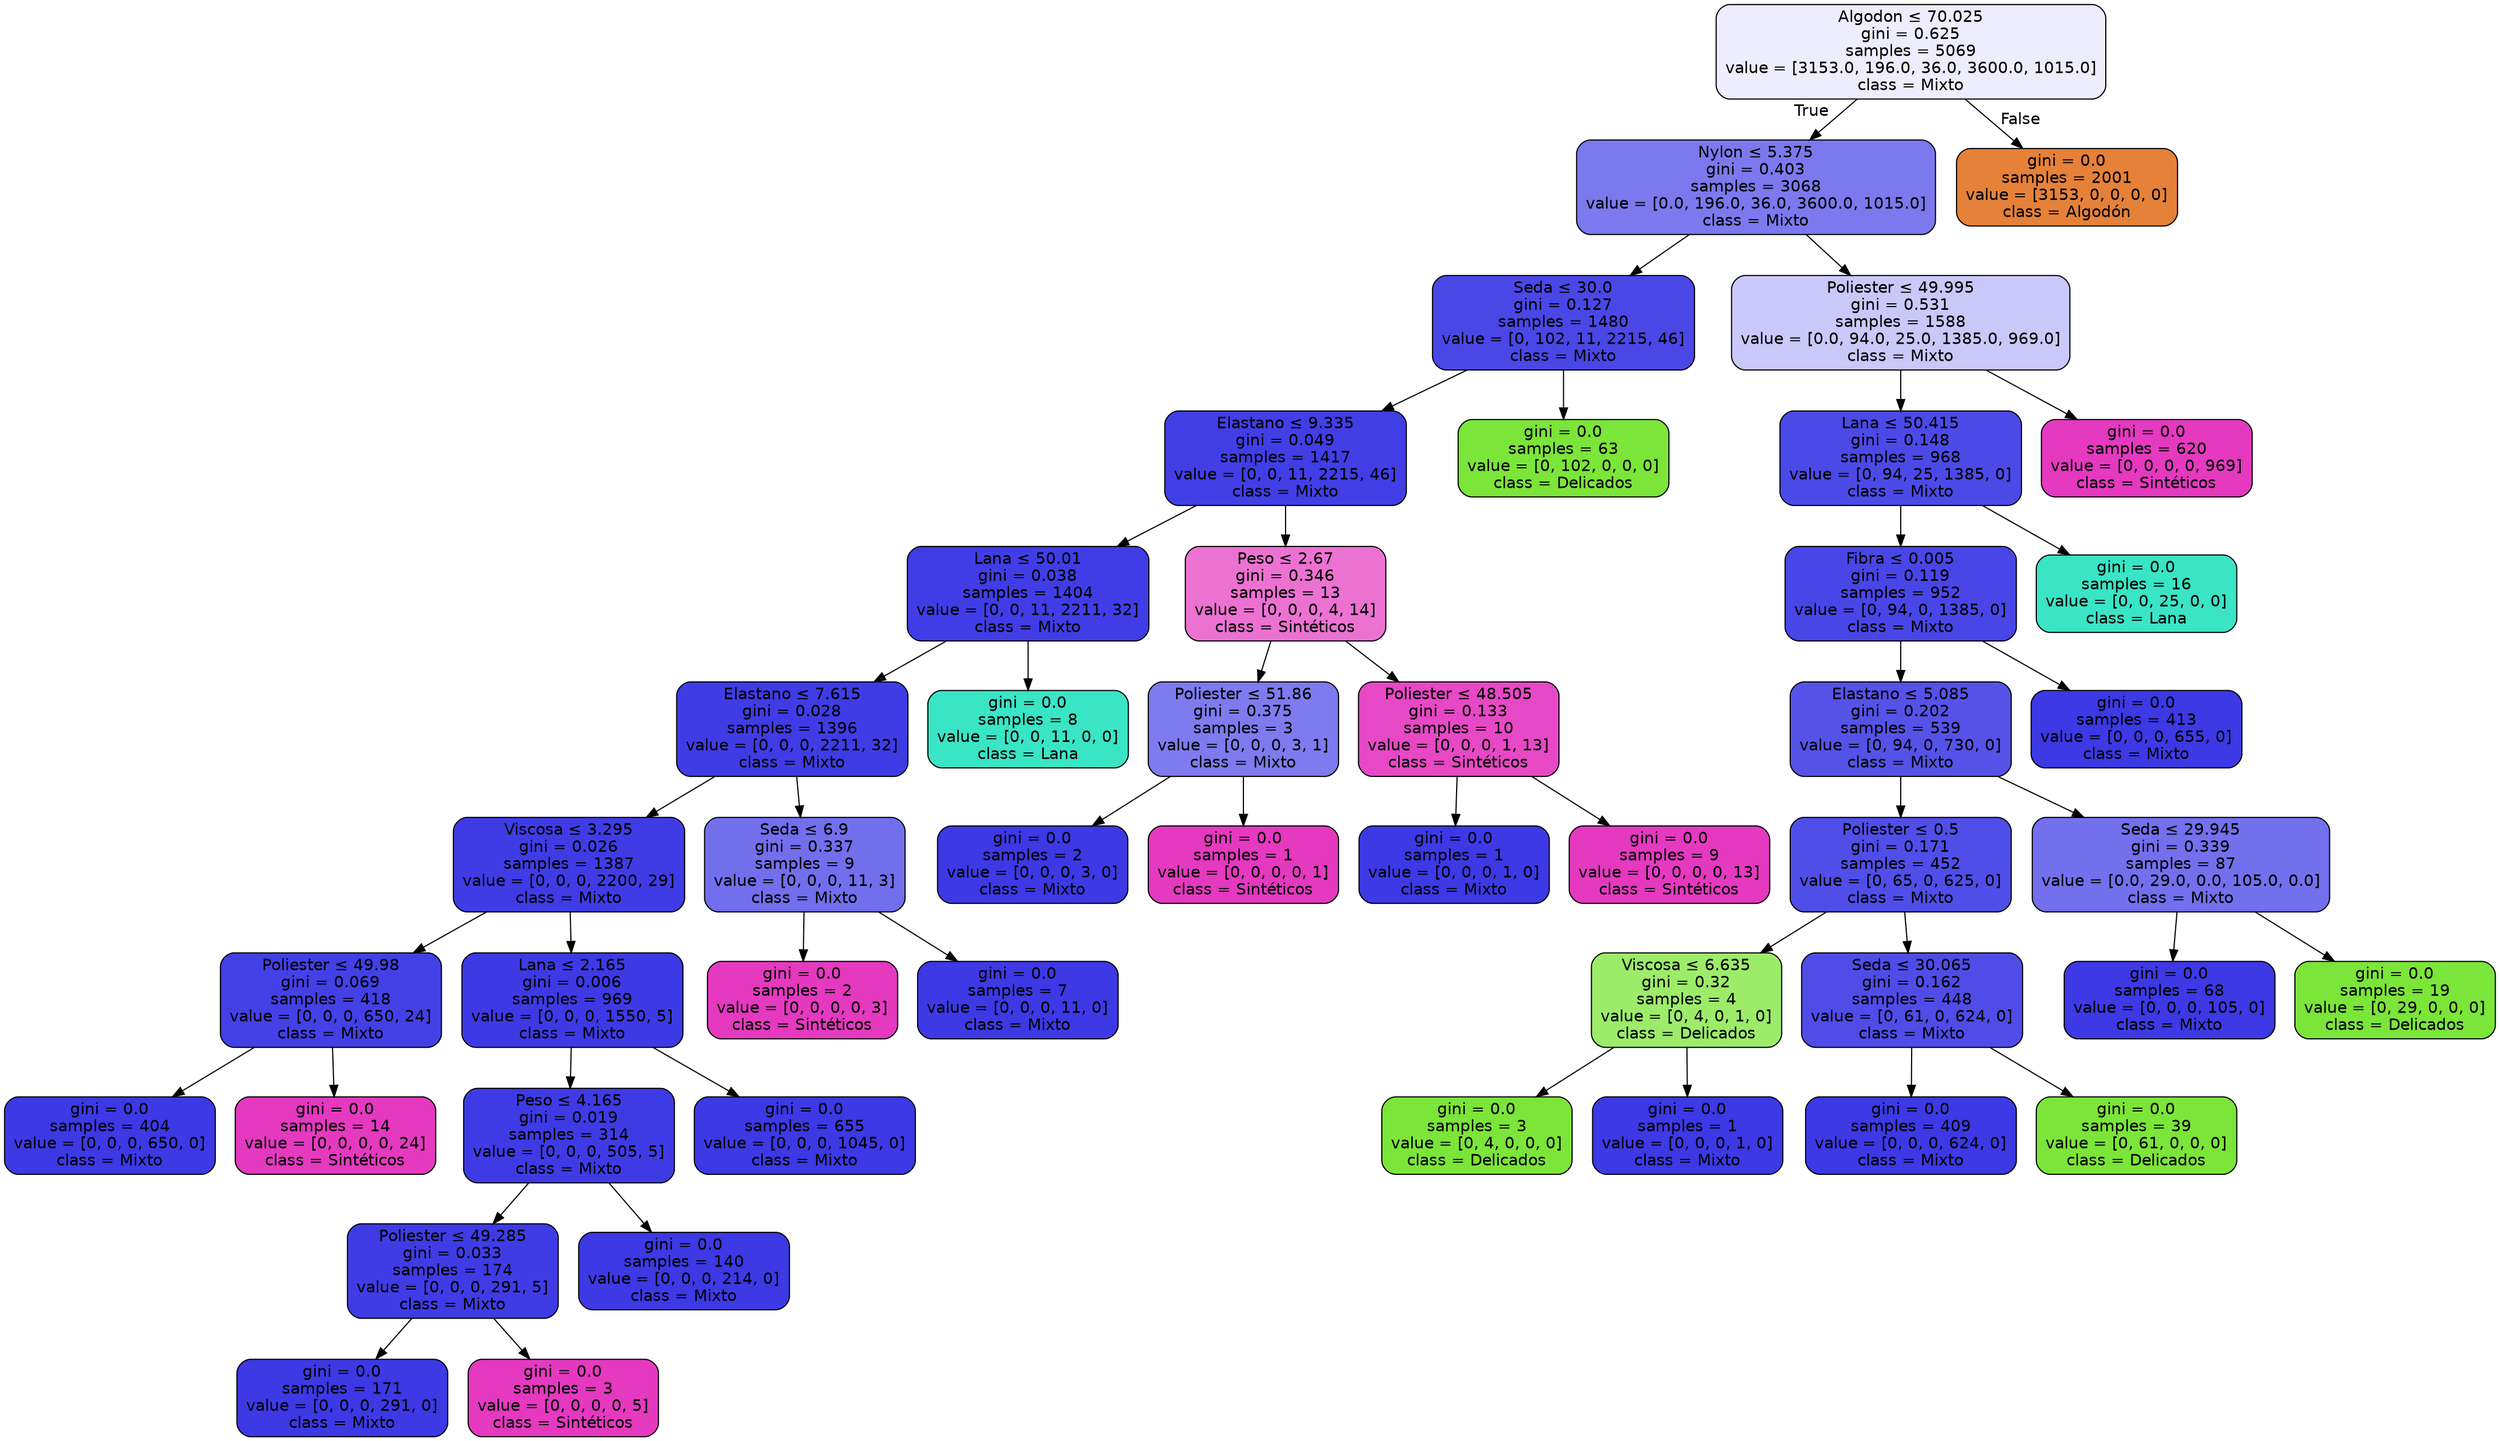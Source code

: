 digraph Tree {
node [shape=box, style="filled, rounded", color="black", fontname="helvetica"] ;
edge [fontname="helvetica"] ;
0 [label=<Algodon &le; 70.025<br/>gini = 0.625<br/>samples = 5069<br/>value = [3153.0, 196.0, 36.0, 3600.0, 1015.0]<br/>class = Mixto>, fillcolor="#ededfd"] ;
1 [label=<Nylon &le; 5.375<br/>gini = 0.403<br/>samples = 3068<br/>value = [0.0, 196.0, 36.0, 3600.0, 1015.0]<br/>class = Mixto>, fillcolor="#7b79ed"] ;
0 -> 1 [labeldistance=2.5, labelangle=45, headlabel="True"] ;
2 [label=<Seda &le; 30.0<br/>gini = 0.127<br/>samples = 1480<br/>value = [0, 102, 11, 2215, 46]<br/>class = Mixto>, fillcolor="#4a47e7"] ;
1 -> 2 ;
3 [label=<Elastano &le; 9.335<br/>gini = 0.049<br/>samples = 1417<br/>value = [0, 0, 11, 2215, 46]<br/>class = Mixto>, fillcolor="#413ee6"] ;
2 -> 3 ;
4 [label=<Lana &le; 50.01<br/>gini = 0.038<br/>samples = 1404<br/>value = [0, 0, 11, 2211, 32]<br/>class = Mixto>, fillcolor="#403de6"] ;
3 -> 4 ;
5 [label=<Elastano &le; 7.615<br/>gini = 0.028<br/>samples = 1396<br/>value = [0, 0, 0, 2211, 32]<br/>class = Mixto>, fillcolor="#3f3ce5"] ;
4 -> 5 ;
6 [label=<Viscosa &le; 3.295<br/>gini = 0.026<br/>samples = 1387<br/>value = [0, 0, 0, 2200, 29]<br/>class = Mixto>, fillcolor="#3f3ce5"] ;
5 -> 6 ;
7 [label=<Poliester &le; 49.98<br/>gini = 0.069<br/>samples = 418<br/>value = [0, 0, 0, 650, 24]<br/>class = Mixto>, fillcolor="#4340e6"] ;
6 -> 7 ;
8 [label=<gini = 0.0<br/>samples = 404<br/>value = [0, 0, 0, 650, 0]<br/>class = Mixto>, fillcolor="#3c39e5"] ;
7 -> 8 ;
9 [label=<gini = 0.0<br/>samples = 14<br/>value = [0, 0, 0, 0, 24]<br/>class = Sintéticos>, fillcolor="#e539c0"] ;
7 -> 9 ;
10 [label=<Lana &le; 2.165<br/>gini = 0.006<br/>samples = 969<br/>value = [0, 0, 0, 1550, 5]<br/>class = Mixto>, fillcolor="#3d3ae5"] ;
6 -> 10 ;
11 [label=<Peso &le; 4.165<br/>gini = 0.019<br/>samples = 314<br/>value = [0, 0, 0, 505, 5]<br/>class = Mixto>, fillcolor="#3e3be5"] ;
10 -> 11 ;
12 [label=<Poliester &le; 49.285<br/>gini = 0.033<br/>samples = 174<br/>value = [0, 0, 0, 291, 5]<br/>class = Mixto>, fillcolor="#3f3ce5"] ;
11 -> 12 ;
13 [label=<gini = 0.0<br/>samples = 171<br/>value = [0, 0, 0, 291, 0]<br/>class = Mixto>, fillcolor="#3c39e5"] ;
12 -> 13 ;
14 [label=<gini = 0.0<br/>samples = 3<br/>value = [0, 0, 0, 0, 5]<br/>class = Sintéticos>, fillcolor="#e539c0"] ;
12 -> 14 ;
15 [label=<gini = 0.0<br/>samples = 140<br/>value = [0, 0, 0, 214, 0]<br/>class = Mixto>, fillcolor="#3c39e5"] ;
11 -> 15 ;
16 [label=<gini = 0.0<br/>samples = 655<br/>value = [0, 0, 0, 1045, 0]<br/>class = Mixto>, fillcolor="#3c39e5"] ;
10 -> 16 ;
17 [label=<Seda &le; 6.9<br/>gini = 0.337<br/>samples = 9<br/>value = [0, 0, 0, 11, 3]<br/>class = Mixto>, fillcolor="#716fec"] ;
5 -> 17 ;
18 [label=<gini = 0.0<br/>samples = 2<br/>value = [0, 0, 0, 0, 3]<br/>class = Sintéticos>, fillcolor="#e539c0"] ;
17 -> 18 ;
19 [label=<gini = 0.0<br/>samples = 7<br/>value = [0, 0, 0, 11, 0]<br/>class = Mixto>, fillcolor="#3c39e5"] ;
17 -> 19 ;
20 [label=<gini = 0.0<br/>samples = 8<br/>value = [0, 0, 11, 0, 0]<br/>class = Lana>, fillcolor="#39e5c5"] ;
4 -> 20 ;
21 [label=<Peso &le; 2.67<br/>gini = 0.346<br/>samples = 13<br/>value = [0, 0, 0, 4, 14]<br/>class = Sintéticos>, fillcolor="#ec72d2"] ;
3 -> 21 ;
22 [label=<Poliester &le; 51.86<br/>gini = 0.375<br/>samples = 3<br/>value = [0, 0, 0, 3, 1]<br/>class = Mixto>, fillcolor="#7d7bee"] ;
21 -> 22 ;
23 [label=<gini = 0.0<br/>samples = 2<br/>value = [0, 0, 0, 3, 0]<br/>class = Mixto>, fillcolor="#3c39e5"] ;
22 -> 23 ;
24 [label=<gini = 0.0<br/>samples = 1<br/>value = [0, 0, 0, 0, 1]<br/>class = Sintéticos>, fillcolor="#e539c0"] ;
22 -> 24 ;
25 [label=<Poliester &le; 48.505<br/>gini = 0.133<br/>samples = 10<br/>value = [0, 0, 0, 1, 13]<br/>class = Sintéticos>, fillcolor="#e748c5"] ;
21 -> 25 ;
26 [label=<gini = 0.0<br/>samples = 1<br/>value = [0, 0, 0, 1, 0]<br/>class = Mixto>, fillcolor="#3c39e5"] ;
25 -> 26 ;
27 [label=<gini = 0.0<br/>samples = 9<br/>value = [0, 0, 0, 0, 13]<br/>class = Sintéticos>, fillcolor="#e539c0"] ;
25 -> 27 ;
28 [label=<gini = 0.0<br/>samples = 63<br/>value = [0, 102, 0, 0, 0]<br/>class = Delicados>, fillcolor="#7be539"] ;
2 -> 28 ;
29 [label=<Poliester &le; 49.995<br/>gini = 0.531<br/>samples = 1588<br/>value = [0.0, 94.0, 25.0, 1385.0, 969.0]<br/>class = Mixto>, fillcolor="#c9c8f8"] ;
1 -> 29 ;
30 [label=<Lana &le; 50.415<br/>gini = 0.148<br/>samples = 968<br/>value = [0, 94, 25, 1385, 0]<br/>class = Mixto>, fillcolor="#4c4ae7"] ;
29 -> 30 ;
31 [label=<Fibra &le; 0.005<br/>gini = 0.119<br/>samples = 952<br/>value = [0, 94, 0, 1385, 0]<br/>class = Mixto>, fillcolor="#4946e7"] ;
30 -> 31 ;
32 [label=<Elastano &le; 5.085<br/>gini = 0.202<br/>samples = 539<br/>value = [0, 94, 0, 730, 0]<br/>class = Mixto>, fillcolor="#5552e8"] ;
31 -> 32 ;
33 [label=<Poliester &le; 0.5<br/>gini = 0.171<br/>samples = 452<br/>value = [0, 65, 0, 625, 0]<br/>class = Mixto>, fillcolor="#504ee8"] ;
32 -> 33 ;
34 [label=<Viscosa &le; 6.635<br/>gini = 0.32<br/>samples = 4<br/>value = [0, 4, 0, 1, 0]<br/>class = Delicados>, fillcolor="#9cec6a"] ;
33 -> 34 ;
35 [label=<gini = 0.0<br/>samples = 3<br/>value = [0, 4, 0, 0, 0]<br/>class = Delicados>, fillcolor="#7be539"] ;
34 -> 35 ;
36 [label=<gini = 0.0<br/>samples = 1<br/>value = [0, 0, 0, 1, 0]<br/>class = Mixto>, fillcolor="#3c39e5"] ;
34 -> 36 ;
37 [label=<Seda &le; 30.065<br/>gini = 0.162<br/>samples = 448<br/>value = [0, 61, 0, 624, 0]<br/>class = Mixto>, fillcolor="#4f4ce8"] ;
33 -> 37 ;
38 [label=<gini = 0.0<br/>samples = 409<br/>value = [0, 0, 0, 624, 0]<br/>class = Mixto>, fillcolor="#3c39e5"] ;
37 -> 38 ;
39 [label=<gini = 0.0<br/>samples = 39<br/>value = [0, 61, 0, 0, 0]<br/>class = Delicados>, fillcolor="#7be539"] ;
37 -> 39 ;
40 [label=<Seda &le; 29.945<br/>gini = 0.339<br/>samples = 87<br/>value = [0.0, 29.0, 0.0, 105.0, 0.0]<br/>class = Mixto>, fillcolor="#7270ec"] ;
32 -> 40 ;
41 [label=<gini = 0.0<br/>samples = 68<br/>value = [0, 0, 0, 105, 0]<br/>class = Mixto>, fillcolor="#3c39e5"] ;
40 -> 41 ;
42 [label=<gini = 0.0<br/>samples = 19<br/>value = [0, 29, 0, 0, 0]<br/>class = Delicados>, fillcolor="#7be539"] ;
40 -> 42 ;
43 [label=<gini = 0.0<br/>samples = 413<br/>value = [0, 0, 0, 655, 0]<br/>class = Mixto>, fillcolor="#3c39e5"] ;
31 -> 43 ;
44 [label=<gini = 0.0<br/>samples = 16<br/>value = [0, 0, 25, 0, 0]<br/>class = Lana>, fillcolor="#39e5c5"] ;
30 -> 44 ;
45 [label=<gini = 0.0<br/>samples = 620<br/>value = [0, 0, 0, 0, 969]<br/>class = Sintéticos>, fillcolor="#e539c0"] ;
29 -> 45 ;
46 [label=<gini = 0.0<br/>samples = 2001<br/>value = [3153, 0, 0, 0, 0]<br/>class = Algodón>, fillcolor="#e58139"] ;
0 -> 46 [labeldistance=2.5, labelangle=-45, headlabel="False"] ;
}